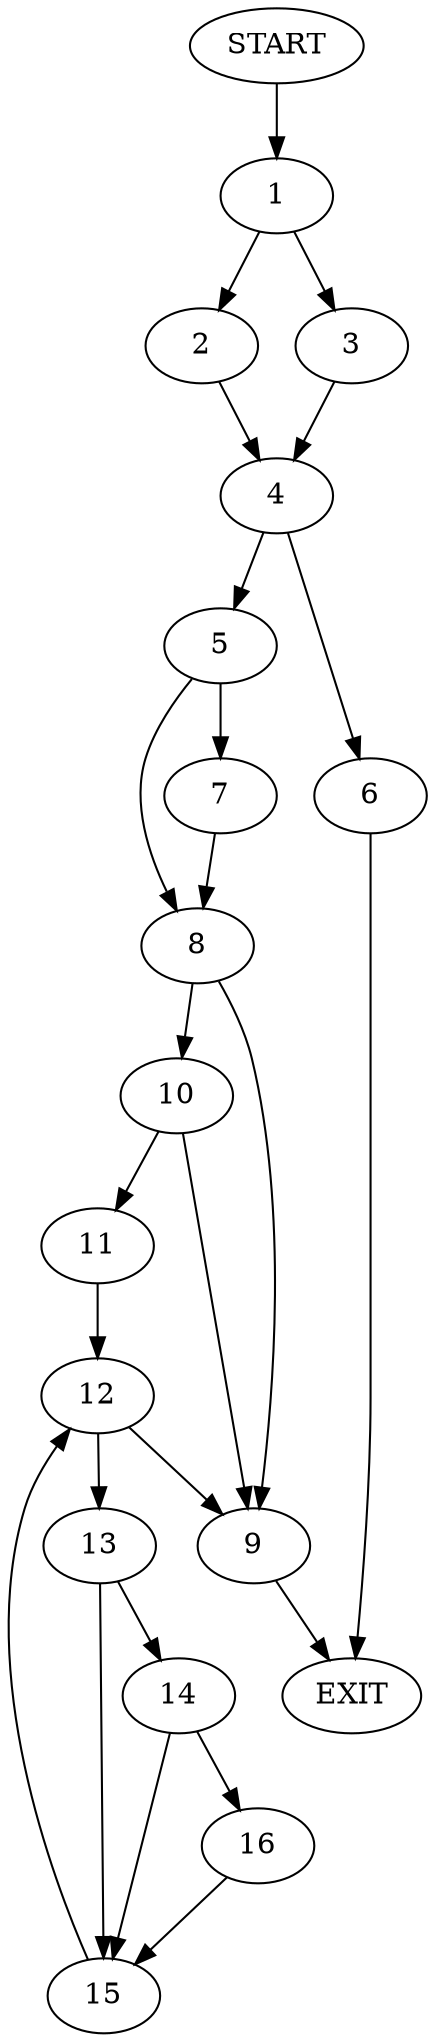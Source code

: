 digraph {
0 [label="START"]
17 [label="EXIT"]
0 -> 1
1 -> 2
1 -> 3
2 -> 4
3 -> 4
4 -> 5
4 -> 6
5 -> 7
5 -> 8
6 -> 17
7 -> 8
8 -> 9
8 -> 10
9 -> 17
10 -> 9
10 -> 11
11 -> 12
12 -> 9
12 -> 13
13 -> 14
13 -> 15
15 -> 12
14 -> 16
14 -> 15
16 -> 15
}
